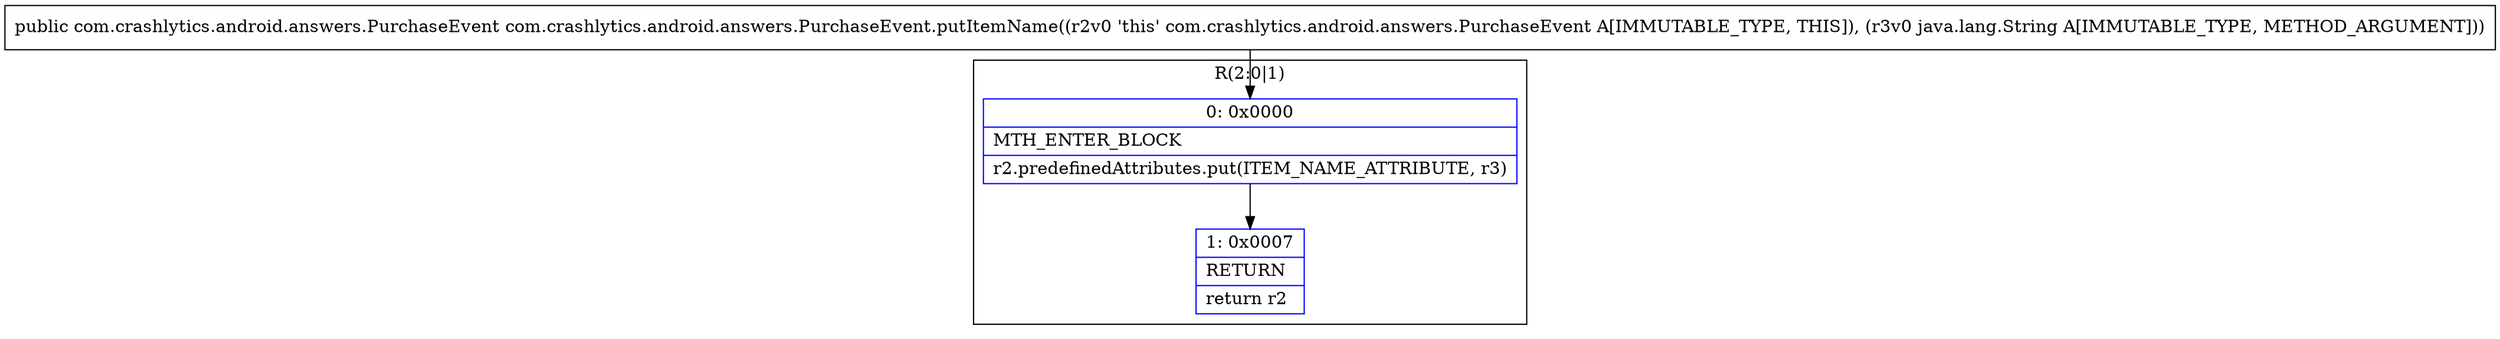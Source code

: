 digraph "CFG forcom.crashlytics.android.answers.PurchaseEvent.putItemName(Ljava\/lang\/String;)Lcom\/crashlytics\/android\/answers\/PurchaseEvent;" {
subgraph cluster_Region_694197787 {
label = "R(2:0|1)";
node [shape=record,color=blue];
Node_0 [shape=record,label="{0\:\ 0x0000|MTH_ENTER_BLOCK\l|r2.predefinedAttributes.put(ITEM_NAME_ATTRIBUTE, r3)\l}"];
Node_1 [shape=record,label="{1\:\ 0x0007|RETURN\l|return r2\l}"];
}
MethodNode[shape=record,label="{public com.crashlytics.android.answers.PurchaseEvent com.crashlytics.android.answers.PurchaseEvent.putItemName((r2v0 'this' com.crashlytics.android.answers.PurchaseEvent A[IMMUTABLE_TYPE, THIS]), (r3v0 java.lang.String A[IMMUTABLE_TYPE, METHOD_ARGUMENT])) }"];
MethodNode -> Node_0;
Node_0 -> Node_1;
}

